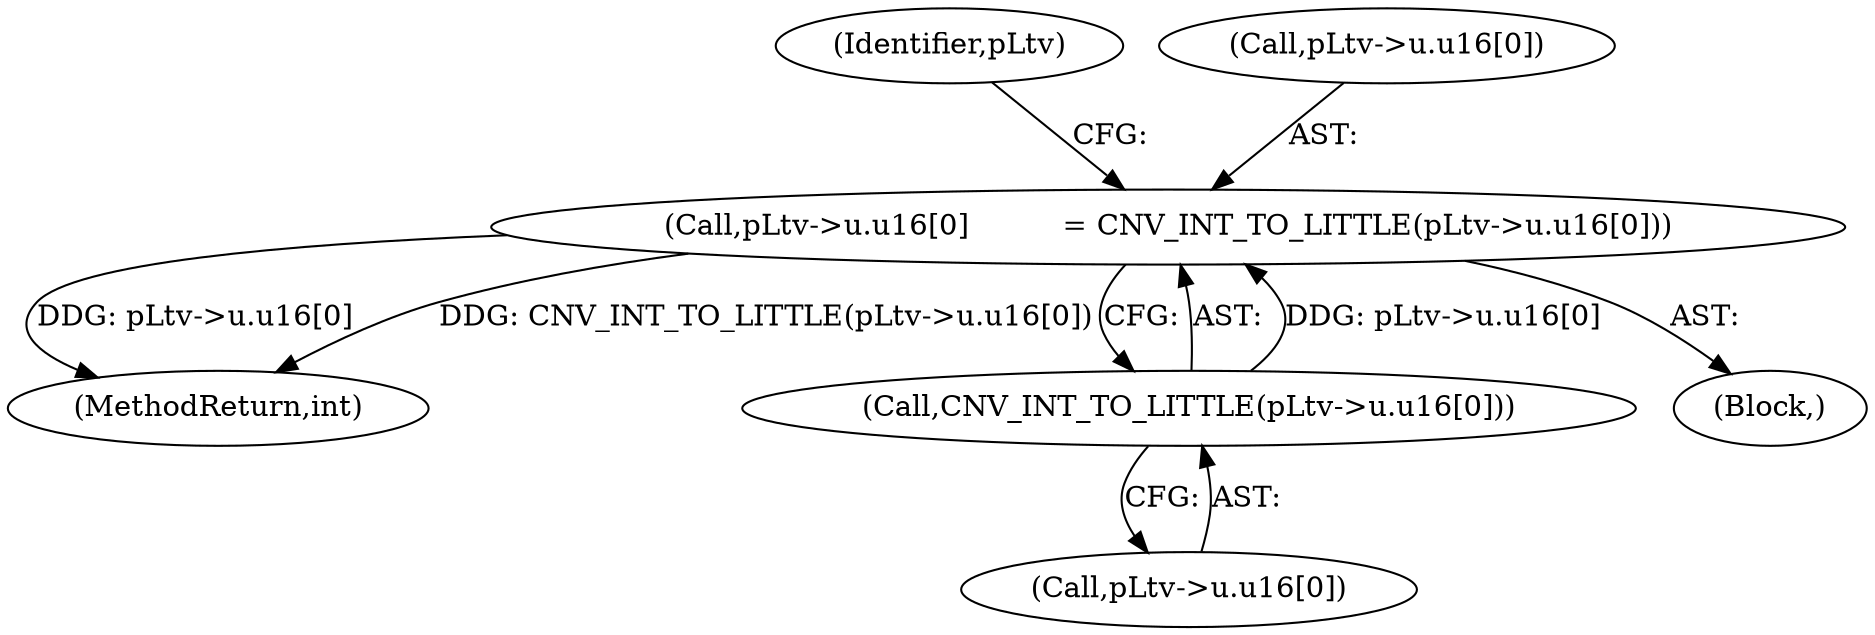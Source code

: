 digraph "0_linux_b5e2f339865fb443107e5b10603e53bbc92dc054_0@array" {
"1000817" [label="(Call,pLtv->u.u16[0]          = CNV_INT_TO_LITTLE(pLtv->u.u16[0]))"];
"1000825" [label="(Call,CNV_INT_TO_LITTLE(pLtv->u.u16[0]))"];
"1000837" [label="(Identifier,pLtv)"];
"1002520" [label="(MethodReturn,int)"];
"1000826" [label="(Call,pLtv->u.u16[0])"];
"1000817" [label="(Call,pLtv->u.u16[0]          = CNV_INT_TO_LITTLE(pLtv->u.u16[0]))"];
"1000818" [label="(Call,pLtv->u.u16[0])"];
"1000412" [label="(Block,)"];
"1000825" [label="(Call,CNV_INT_TO_LITTLE(pLtv->u.u16[0]))"];
"1000817" -> "1000412"  [label="AST: "];
"1000817" -> "1000825"  [label="CFG: "];
"1000818" -> "1000817"  [label="AST: "];
"1000825" -> "1000817"  [label="AST: "];
"1000837" -> "1000817"  [label="CFG: "];
"1000817" -> "1002520"  [label="DDG: pLtv->u.u16[0]"];
"1000817" -> "1002520"  [label="DDG: CNV_INT_TO_LITTLE(pLtv->u.u16[0])"];
"1000825" -> "1000817"  [label="DDG: pLtv->u.u16[0]"];
"1000825" -> "1000826"  [label="CFG: "];
"1000826" -> "1000825"  [label="AST: "];
}
